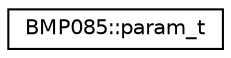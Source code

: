 digraph "Graphical Class Hierarchy"
{
  edge [fontname="Helvetica",fontsize="10",labelfontname="Helvetica",labelfontsize="10"];
  node [fontname="Helvetica",fontsize="10",shape=record];
  rankdir="LR";
  Node1 [label="BMP085::param_t",height=0.2,width=0.4,color="black", fillcolor="white", style="filled",URL="$dc/de8/structBMP085_1_1param__t.html"];
}
